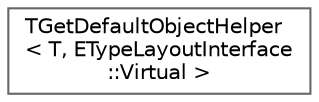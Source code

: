 digraph "Graphical Class Hierarchy"
{
 // INTERACTIVE_SVG=YES
 // LATEX_PDF_SIZE
  bgcolor="transparent";
  edge [fontname=Helvetica,fontsize=10,labelfontname=Helvetica,labelfontsize=10];
  node [fontname=Helvetica,fontsize=10,shape=box,height=0.2,width=0.4];
  rankdir="LR";
  Node0 [id="Node000000",label="TGetDefaultObjectHelper\l\< T, ETypeLayoutInterface\l::Virtual \>",height=0.2,width=0.4,color="grey40", fillcolor="white", style="filled",URL="$d6/d1f/structTGetDefaultObjectHelper_3_01T_00_01ETypeLayoutInterface_1_1Virtual_01_4.html",tooltip=" "];
}
